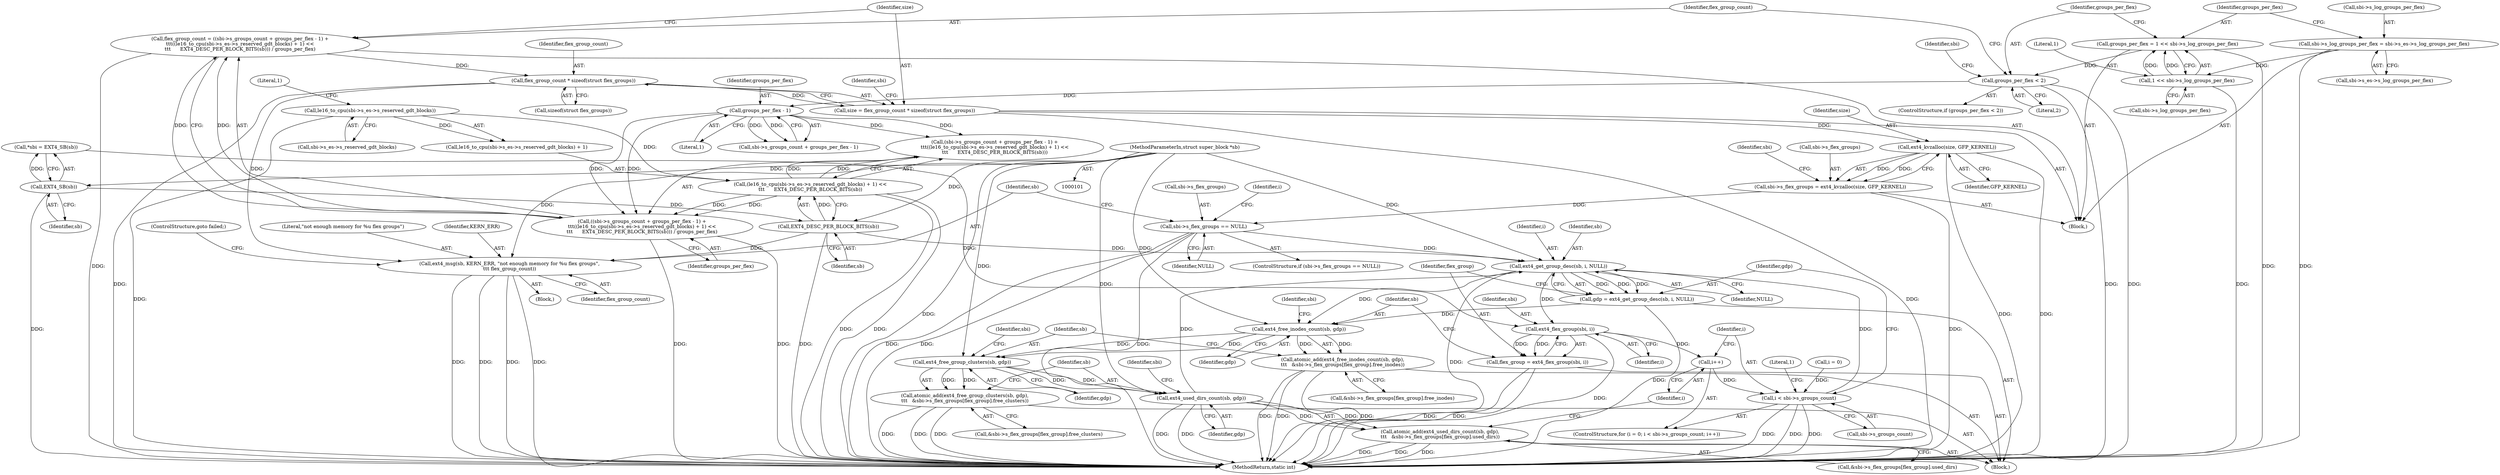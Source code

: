 digraph "1_linux_d50f2ab6f050311dbf7b8f5501b25f0bf64a439b@integer" {
"1000149" [label="(Call,flex_group_count = ((sbi->s_groups_count + groups_per_flex - 1) +\n\t\t\t((le16_to_cpu(sbi->s_es->s_reserved_gdt_blocks) + 1) <<\n\t\t\t      EXT4_DESC_PER_BLOCK_BITS(sb))) / groups_per_flex)"];
"1000151" [label="(Call,((sbi->s_groups_count + groups_per_flex - 1) +\n\t\t\t((le16_to_cpu(sbi->s_es->s_reserved_gdt_blocks) + 1) <<\n\t\t\t      EXT4_DESC_PER_BLOCK_BITS(sb))) / groups_per_flex)"];
"1000157" [label="(Call,groups_per_flex - 1)"];
"1000138" [label="(Call,groups_per_flex < 2)"];
"1000130" [label="(Call,groups_per_flex = 1 << sbi->s_log_groups_per_flex)"];
"1000132" [label="(Call,1 << sbi->s_log_groups_per_flex)"];
"1000121" [label="(Call,sbi->s_log_groups_per_flex = sbi->s_es->s_log_groups_per_flex)"];
"1000160" [label="(Call,(le16_to_cpu(sbi->s_es->s_reserved_gdt_blocks) + 1) <<\n\t\t\t      EXT4_DESC_PER_BLOCK_BITS(sb))"];
"1000162" [label="(Call,le16_to_cpu(sbi->s_es->s_reserved_gdt_blocks))"];
"1000169" [label="(Call,EXT4_DESC_PER_BLOCK_BITS(sb))"];
"1000107" [label="(Call,EXT4_SB(sb))"];
"1000102" [label="(MethodParameterIn,struct super_block *sb)"];
"1000174" [label="(Call,flex_group_count * sizeof(struct flex_groups))"];
"1000172" [label="(Call,size = flex_group_count * sizeof(struct flex_groups))"];
"1000182" [label="(Call,ext4_kvzalloc(size, GFP_KERNEL))"];
"1000178" [label="(Call,sbi->s_flex_groups = ext4_kvzalloc(size, GFP_KERNEL))"];
"1000186" [label="(Call,sbi->s_flex_groups == NULL)"];
"1000212" [label="(Call,ext4_get_group_desc(sb, i, NULL))"];
"1000210" [label="(Call,gdp = ext4_get_group_desc(sb, i, NULL))"];
"1000222" [label="(Call,ext4_free_inodes_count(sb, gdp))"];
"1000221" [label="(Call,atomic_add(ext4_free_inodes_count(sb, gdp),\n\t\t\t   &sbi->s_flex_groups[flex_group].free_inodes))"];
"1000234" [label="(Call,ext4_free_group_clusters(sb, gdp))"];
"1000233" [label="(Call,atomic_add(ext4_free_group_clusters(sb, gdp),\n\t\t\t   &sbi->s_flex_groups[flex_group].free_clusters))"];
"1000246" [label="(Call,ext4_used_dirs_count(sb, gdp))"];
"1000245" [label="(Call,atomic_add(ext4_used_dirs_count(sb, gdp),\n\t\t\t   &sbi->s_flex_groups[flex_group].used_dirs))"];
"1000218" [label="(Call,ext4_flex_group(sbi, i))"];
"1000207" [label="(Call,i++)"];
"1000202" [label="(Call,i < sbi->s_groups_count)"];
"1000216" [label="(Call,flex_group = ext4_flex_group(sbi, i))"];
"1000192" [label="(Call,ext4_msg(sb, KERN_ERR, \"not enough memory for %u flex groups\",\n\t\t\t flex_group_count))"];
"1000212" [label="(Call,ext4_get_group_desc(sb, i, NULL))"];
"1000209" [label="(Block,)"];
"1000225" [label="(Call,&sbi->s_flex_groups[flex_group].free_inodes)"];
"1000208" [label="(Identifier,i)"];
"1000139" [label="(Identifier,groups_per_flex)"];
"1000149" [label="(Call,flex_group_count = ((sbi->s_groups_count + groups_per_flex - 1) +\n\t\t\t((le16_to_cpu(sbi->s_es->s_reserved_gdt_blocks) + 1) <<\n\t\t\t      EXT4_DESC_PER_BLOCK_BITS(sb))) / groups_per_flex)"];
"1000253" [label="(Identifier,sbi)"];
"1000191" [label="(Block,)"];
"1000152" [label="(Call,(sbi->s_groups_count + groups_per_flex - 1) +\n\t\t\t((le16_to_cpu(sbi->s_es->s_reserved_gdt_blocks) + 1) <<\n\t\t\t      EXT4_DESC_PER_BLOCK_BITS(sb)))"];
"1000235" [label="(Identifier,sb)"];
"1000245" [label="(Call,atomic_add(ext4_used_dirs_count(sb, gdp),\n\t\t\t   &sbi->s_flex_groups[flex_group].used_dirs))"];
"1000160" [label="(Call,(le16_to_cpu(sbi->s_es->s_reserved_gdt_blocks) + 1) <<\n\t\t\t      EXT4_DESC_PER_BLOCK_BITS(sb))"];
"1000162" [label="(Call,le16_to_cpu(sbi->s_es->s_reserved_gdt_blocks))"];
"1000133" [label="(Literal,1)"];
"1000197" [label="(ControlStructure,goto failed;)"];
"1000105" [label="(Call,*sbi = EXT4_SB(sb))"];
"1000190" [label="(Identifier,NULL)"];
"1000180" [label="(Identifier,sbi)"];
"1000195" [label="(Literal,\"not enough memory for %u flex groups\")"];
"1000258" [label="(Literal,1)"];
"1000171" [label="(Identifier,groups_per_flex)"];
"1000172" [label="(Call,size = flex_group_count * sizeof(struct flex_groups))"];
"1000121" [label="(Call,sbi->s_log_groups_per_flex = sbi->s_es->s_log_groups_per_flex)"];
"1000210" [label="(Call,gdp = ext4_get_group_desc(sb, i, NULL))"];
"1000223" [label="(Identifier,sb)"];
"1000246" [label="(Call,ext4_used_dirs_count(sb, gdp))"];
"1000204" [label="(Call,sbi->s_groups_count)"];
"1000178" [label="(Call,sbi->s_flex_groups = ext4_kvzalloc(size, GFP_KERNEL))"];
"1000125" [label="(Call,sbi->s_es->s_log_groups_per_flex)"];
"1000163" [label="(Call,sbi->s_es->s_reserved_gdt_blocks)"];
"1000229" [label="(Identifier,sbi)"];
"1000186" [label="(Call,sbi->s_flex_groups == NULL)"];
"1000213" [label="(Identifier,sb)"];
"1000132" [label="(Call,1 << sbi->s_log_groups_per_flex)"];
"1000196" [label="(Identifier,flex_group_count)"];
"1000193" [label="(Identifier,sb)"];
"1000187" [label="(Call,sbi->s_flex_groups)"];
"1000248" [label="(Identifier,gdp)"];
"1000215" [label="(Identifier,NULL)"];
"1000214" [label="(Identifier,i)"];
"1000144" [label="(Identifier,sbi)"];
"1000170" [label="(Identifier,sb)"];
"1000199" [label="(Call,i = 0)"];
"1000122" [label="(Call,sbi->s_log_groups_per_flex)"];
"1000241" [label="(Identifier,sbi)"];
"1000237" [label="(Call,&sbi->s_flex_groups[flex_group].free_clusters)"];
"1000176" [label="(Call,sizeof(struct flex_groups))"];
"1000194" [label="(Identifier,KERN_ERR)"];
"1000103" [label="(Block,)"];
"1000247" [label="(Identifier,sb)"];
"1000134" [label="(Call,sbi->s_log_groups_per_flex)"];
"1000218" [label="(Call,ext4_flex_group(sbi, i))"];
"1000236" [label="(Identifier,gdp)"];
"1000234" [label="(Call,ext4_free_group_clusters(sb, gdp))"];
"1000200" [label="(Identifier,i)"];
"1000211" [label="(Identifier,gdp)"];
"1000159" [label="(Literal,1)"];
"1000185" [label="(ControlStructure,if (sbi->s_flex_groups == NULL))"];
"1000168" [label="(Literal,1)"];
"1000233" [label="(Call,atomic_add(ext4_free_group_clusters(sb, gdp),\n\t\t\t   &sbi->s_flex_groups[flex_group].free_clusters))"];
"1000202" [label="(Call,i < sbi->s_groups_count)"];
"1000203" [label="(Identifier,i)"];
"1000192" [label="(Call,ext4_msg(sb, KERN_ERR, \"not enough memory for %u flex groups\",\n\t\t\t flex_group_count))"];
"1000216" [label="(Call,flex_group = ext4_flex_group(sbi, i))"];
"1000150" [label="(Identifier,flex_group_count)"];
"1000217" [label="(Identifier,flex_group)"];
"1000169" [label="(Call,EXT4_DESC_PER_BLOCK_BITS(sb))"];
"1000198" [label="(ControlStructure,for (i = 0; i < sbi->s_groups_count; i++))"];
"1000173" [label="(Identifier,size)"];
"1000158" [label="(Identifier,groups_per_flex)"];
"1000175" [label="(Identifier,flex_group_count)"];
"1000183" [label="(Identifier,size)"];
"1000140" [label="(Literal,2)"];
"1000157" [label="(Call,groups_per_flex - 1)"];
"1000153" [label="(Call,sbi->s_groups_count + groups_per_flex - 1)"];
"1000224" [label="(Identifier,gdp)"];
"1000221" [label="(Call,atomic_add(ext4_free_inodes_count(sb, gdp),\n\t\t\t   &sbi->s_flex_groups[flex_group].free_inodes))"];
"1000262" [label="(MethodReturn,static int)"];
"1000220" [label="(Identifier,i)"];
"1000249" [label="(Call,&sbi->s_flex_groups[flex_group].used_dirs)"];
"1000161" [label="(Call,le16_to_cpu(sbi->s_es->s_reserved_gdt_blocks) + 1)"];
"1000108" [label="(Identifier,sb)"];
"1000188" [label="(Identifier,sbi)"];
"1000182" [label="(Call,ext4_kvzalloc(size, GFP_KERNEL))"];
"1000137" [label="(ControlStructure,if (groups_per_flex < 2))"];
"1000131" [label="(Identifier,groups_per_flex)"];
"1000130" [label="(Call,groups_per_flex = 1 << sbi->s_log_groups_per_flex)"];
"1000151" [label="(Call,((sbi->s_groups_count + groups_per_flex - 1) +\n\t\t\t((le16_to_cpu(sbi->s_es->s_reserved_gdt_blocks) + 1) <<\n\t\t\t      EXT4_DESC_PER_BLOCK_BITS(sb))) / groups_per_flex)"];
"1000179" [label="(Call,sbi->s_flex_groups)"];
"1000174" [label="(Call,flex_group_count * sizeof(struct flex_groups))"];
"1000107" [label="(Call,EXT4_SB(sb))"];
"1000184" [label="(Identifier,GFP_KERNEL)"];
"1000207" [label="(Call,i++)"];
"1000219" [label="(Identifier,sbi)"];
"1000138" [label="(Call,groups_per_flex < 2)"];
"1000102" [label="(MethodParameterIn,struct super_block *sb)"];
"1000222" [label="(Call,ext4_free_inodes_count(sb, gdp))"];
"1000149" -> "1000103"  [label="AST: "];
"1000149" -> "1000151"  [label="CFG: "];
"1000150" -> "1000149"  [label="AST: "];
"1000151" -> "1000149"  [label="AST: "];
"1000173" -> "1000149"  [label="CFG: "];
"1000149" -> "1000262"  [label="DDG: "];
"1000151" -> "1000149"  [label="DDG: "];
"1000151" -> "1000149"  [label="DDG: "];
"1000149" -> "1000174"  [label="DDG: "];
"1000151" -> "1000171"  [label="CFG: "];
"1000152" -> "1000151"  [label="AST: "];
"1000171" -> "1000151"  [label="AST: "];
"1000151" -> "1000262"  [label="DDG: "];
"1000151" -> "1000262"  [label="DDG: "];
"1000157" -> "1000151"  [label="DDG: "];
"1000157" -> "1000151"  [label="DDG: "];
"1000160" -> "1000151"  [label="DDG: "];
"1000160" -> "1000151"  [label="DDG: "];
"1000157" -> "1000153"  [label="AST: "];
"1000157" -> "1000159"  [label="CFG: "];
"1000158" -> "1000157"  [label="AST: "];
"1000159" -> "1000157"  [label="AST: "];
"1000153" -> "1000157"  [label="CFG: "];
"1000157" -> "1000152"  [label="DDG: "];
"1000157" -> "1000152"  [label="DDG: "];
"1000157" -> "1000153"  [label="DDG: "];
"1000157" -> "1000153"  [label="DDG: "];
"1000138" -> "1000157"  [label="DDG: "];
"1000138" -> "1000137"  [label="AST: "];
"1000138" -> "1000140"  [label="CFG: "];
"1000139" -> "1000138"  [label="AST: "];
"1000140" -> "1000138"  [label="AST: "];
"1000144" -> "1000138"  [label="CFG: "];
"1000150" -> "1000138"  [label="CFG: "];
"1000138" -> "1000262"  [label="DDG: "];
"1000138" -> "1000262"  [label="DDG: "];
"1000130" -> "1000138"  [label="DDG: "];
"1000130" -> "1000103"  [label="AST: "];
"1000130" -> "1000132"  [label="CFG: "];
"1000131" -> "1000130"  [label="AST: "];
"1000132" -> "1000130"  [label="AST: "];
"1000139" -> "1000130"  [label="CFG: "];
"1000130" -> "1000262"  [label="DDG: "];
"1000132" -> "1000130"  [label="DDG: "];
"1000132" -> "1000130"  [label="DDG: "];
"1000132" -> "1000134"  [label="CFG: "];
"1000133" -> "1000132"  [label="AST: "];
"1000134" -> "1000132"  [label="AST: "];
"1000132" -> "1000262"  [label="DDG: "];
"1000121" -> "1000132"  [label="DDG: "];
"1000121" -> "1000103"  [label="AST: "];
"1000121" -> "1000125"  [label="CFG: "];
"1000122" -> "1000121"  [label="AST: "];
"1000125" -> "1000121"  [label="AST: "];
"1000131" -> "1000121"  [label="CFG: "];
"1000121" -> "1000262"  [label="DDG: "];
"1000160" -> "1000152"  [label="AST: "];
"1000160" -> "1000169"  [label="CFG: "];
"1000161" -> "1000160"  [label="AST: "];
"1000169" -> "1000160"  [label="AST: "];
"1000152" -> "1000160"  [label="CFG: "];
"1000160" -> "1000262"  [label="DDG: "];
"1000160" -> "1000262"  [label="DDG: "];
"1000160" -> "1000152"  [label="DDG: "];
"1000160" -> "1000152"  [label="DDG: "];
"1000162" -> "1000160"  [label="DDG: "];
"1000169" -> "1000160"  [label="DDG: "];
"1000162" -> "1000161"  [label="AST: "];
"1000162" -> "1000163"  [label="CFG: "];
"1000163" -> "1000162"  [label="AST: "];
"1000168" -> "1000162"  [label="CFG: "];
"1000162" -> "1000262"  [label="DDG: "];
"1000162" -> "1000161"  [label="DDG: "];
"1000169" -> "1000170"  [label="CFG: "];
"1000170" -> "1000169"  [label="AST: "];
"1000169" -> "1000262"  [label="DDG: "];
"1000107" -> "1000169"  [label="DDG: "];
"1000102" -> "1000169"  [label="DDG: "];
"1000169" -> "1000192"  [label="DDG: "];
"1000169" -> "1000212"  [label="DDG: "];
"1000107" -> "1000105"  [label="AST: "];
"1000107" -> "1000108"  [label="CFG: "];
"1000108" -> "1000107"  [label="AST: "];
"1000105" -> "1000107"  [label="CFG: "];
"1000107" -> "1000262"  [label="DDG: "];
"1000107" -> "1000105"  [label="DDG: "];
"1000102" -> "1000107"  [label="DDG: "];
"1000102" -> "1000101"  [label="AST: "];
"1000102" -> "1000262"  [label="DDG: "];
"1000102" -> "1000192"  [label="DDG: "];
"1000102" -> "1000212"  [label="DDG: "];
"1000102" -> "1000222"  [label="DDG: "];
"1000102" -> "1000234"  [label="DDG: "];
"1000102" -> "1000246"  [label="DDG: "];
"1000174" -> "1000172"  [label="AST: "];
"1000174" -> "1000176"  [label="CFG: "];
"1000175" -> "1000174"  [label="AST: "];
"1000176" -> "1000174"  [label="AST: "];
"1000172" -> "1000174"  [label="CFG: "];
"1000174" -> "1000262"  [label="DDG: "];
"1000174" -> "1000172"  [label="DDG: "];
"1000174" -> "1000192"  [label="DDG: "];
"1000172" -> "1000103"  [label="AST: "];
"1000173" -> "1000172"  [label="AST: "];
"1000180" -> "1000172"  [label="CFG: "];
"1000172" -> "1000262"  [label="DDG: "];
"1000172" -> "1000182"  [label="DDG: "];
"1000182" -> "1000178"  [label="AST: "];
"1000182" -> "1000184"  [label="CFG: "];
"1000183" -> "1000182"  [label="AST: "];
"1000184" -> "1000182"  [label="AST: "];
"1000178" -> "1000182"  [label="CFG: "];
"1000182" -> "1000262"  [label="DDG: "];
"1000182" -> "1000262"  [label="DDG: "];
"1000182" -> "1000178"  [label="DDG: "];
"1000182" -> "1000178"  [label="DDG: "];
"1000178" -> "1000103"  [label="AST: "];
"1000179" -> "1000178"  [label="AST: "];
"1000188" -> "1000178"  [label="CFG: "];
"1000178" -> "1000262"  [label="DDG: "];
"1000178" -> "1000186"  [label="DDG: "];
"1000186" -> "1000185"  [label="AST: "];
"1000186" -> "1000190"  [label="CFG: "];
"1000187" -> "1000186"  [label="AST: "];
"1000190" -> "1000186"  [label="AST: "];
"1000193" -> "1000186"  [label="CFG: "];
"1000200" -> "1000186"  [label="CFG: "];
"1000186" -> "1000262"  [label="DDG: "];
"1000186" -> "1000262"  [label="DDG: "];
"1000186" -> "1000262"  [label="DDG: "];
"1000186" -> "1000212"  [label="DDG: "];
"1000212" -> "1000210"  [label="AST: "];
"1000212" -> "1000215"  [label="CFG: "];
"1000213" -> "1000212"  [label="AST: "];
"1000214" -> "1000212"  [label="AST: "];
"1000215" -> "1000212"  [label="AST: "];
"1000210" -> "1000212"  [label="CFG: "];
"1000212" -> "1000262"  [label="DDG: "];
"1000212" -> "1000210"  [label="DDG: "];
"1000212" -> "1000210"  [label="DDG: "];
"1000212" -> "1000210"  [label="DDG: "];
"1000246" -> "1000212"  [label="DDG: "];
"1000202" -> "1000212"  [label="DDG: "];
"1000212" -> "1000218"  [label="DDG: "];
"1000212" -> "1000222"  [label="DDG: "];
"1000210" -> "1000209"  [label="AST: "];
"1000211" -> "1000210"  [label="AST: "];
"1000217" -> "1000210"  [label="CFG: "];
"1000210" -> "1000262"  [label="DDG: "];
"1000210" -> "1000222"  [label="DDG: "];
"1000222" -> "1000221"  [label="AST: "];
"1000222" -> "1000224"  [label="CFG: "];
"1000223" -> "1000222"  [label="AST: "];
"1000224" -> "1000222"  [label="AST: "];
"1000229" -> "1000222"  [label="CFG: "];
"1000222" -> "1000221"  [label="DDG: "];
"1000222" -> "1000221"  [label="DDG: "];
"1000222" -> "1000234"  [label="DDG: "];
"1000222" -> "1000234"  [label="DDG: "];
"1000221" -> "1000209"  [label="AST: "];
"1000221" -> "1000225"  [label="CFG: "];
"1000225" -> "1000221"  [label="AST: "];
"1000235" -> "1000221"  [label="CFG: "];
"1000221" -> "1000262"  [label="DDG: "];
"1000221" -> "1000262"  [label="DDG: "];
"1000221" -> "1000262"  [label="DDG: "];
"1000234" -> "1000233"  [label="AST: "];
"1000234" -> "1000236"  [label="CFG: "];
"1000235" -> "1000234"  [label="AST: "];
"1000236" -> "1000234"  [label="AST: "];
"1000241" -> "1000234"  [label="CFG: "];
"1000234" -> "1000233"  [label="DDG: "];
"1000234" -> "1000233"  [label="DDG: "];
"1000234" -> "1000246"  [label="DDG: "];
"1000234" -> "1000246"  [label="DDG: "];
"1000233" -> "1000209"  [label="AST: "];
"1000233" -> "1000237"  [label="CFG: "];
"1000237" -> "1000233"  [label="AST: "];
"1000247" -> "1000233"  [label="CFG: "];
"1000233" -> "1000262"  [label="DDG: "];
"1000233" -> "1000262"  [label="DDG: "];
"1000233" -> "1000262"  [label="DDG: "];
"1000246" -> "1000245"  [label="AST: "];
"1000246" -> "1000248"  [label="CFG: "];
"1000247" -> "1000246"  [label="AST: "];
"1000248" -> "1000246"  [label="AST: "];
"1000253" -> "1000246"  [label="CFG: "];
"1000246" -> "1000262"  [label="DDG: "];
"1000246" -> "1000262"  [label="DDG: "];
"1000246" -> "1000245"  [label="DDG: "];
"1000246" -> "1000245"  [label="DDG: "];
"1000245" -> "1000209"  [label="AST: "];
"1000245" -> "1000249"  [label="CFG: "];
"1000249" -> "1000245"  [label="AST: "];
"1000208" -> "1000245"  [label="CFG: "];
"1000245" -> "1000262"  [label="DDG: "];
"1000245" -> "1000262"  [label="DDG: "];
"1000245" -> "1000262"  [label="DDG: "];
"1000218" -> "1000216"  [label="AST: "];
"1000218" -> "1000220"  [label="CFG: "];
"1000219" -> "1000218"  [label="AST: "];
"1000220" -> "1000218"  [label="AST: "];
"1000216" -> "1000218"  [label="CFG: "];
"1000218" -> "1000262"  [label="DDG: "];
"1000218" -> "1000207"  [label="DDG: "];
"1000218" -> "1000216"  [label="DDG: "];
"1000218" -> "1000216"  [label="DDG: "];
"1000105" -> "1000218"  [label="DDG: "];
"1000207" -> "1000198"  [label="AST: "];
"1000207" -> "1000208"  [label="CFG: "];
"1000208" -> "1000207"  [label="AST: "];
"1000203" -> "1000207"  [label="CFG: "];
"1000207" -> "1000202"  [label="DDG: "];
"1000202" -> "1000198"  [label="AST: "];
"1000202" -> "1000204"  [label="CFG: "];
"1000203" -> "1000202"  [label="AST: "];
"1000204" -> "1000202"  [label="AST: "];
"1000211" -> "1000202"  [label="CFG: "];
"1000258" -> "1000202"  [label="CFG: "];
"1000202" -> "1000262"  [label="DDG: "];
"1000202" -> "1000262"  [label="DDG: "];
"1000202" -> "1000262"  [label="DDG: "];
"1000199" -> "1000202"  [label="DDG: "];
"1000216" -> "1000209"  [label="AST: "];
"1000217" -> "1000216"  [label="AST: "];
"1000223" -> "1000216"  [label="CFG: "];
"1000216" -> "1000262"  [label="DDG: "];
"1000216" -> "1000262"  [label="DDG: "];
"1000192" -> "1000191"  [label="AST: "];
"1000192" -> "1000196"  [label="CFG: "];
"1000193" -> "1000192"  [label="AST: "];
"1000194" -> "1000192"  [label="AST: "];
"1000195" -> "1000192"  [label="AST: "];
"1000196" -> "1000192"  [label="AST: "];
"1000197" -> "1000192"  [label="CFG: "];
"1000192" -> "1000262"  [label="DDG: "];
"1000192" -> "1000262"  [label="DDG: "];
"1000192" -> "1000262"  [label="DDG: "];
"1000192" -> "1000262"  [label="DDG: "];
}

